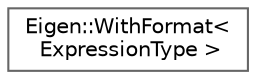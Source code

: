 digraph "类继承关系图"
{
 // LATEX_PDF_SIZE
  bgcolor="transparent";
  edge [fontname=Helvetica,fontsize=10,labelfontname=Helvetica,labelfontsize=10];
  node [fontname=Helvetica,fontsize=10,shape=box,height=0.2,width=0.4];
  rankdir="LR";
  Node0 [id="Node000000",label="Eigen::WithFormat\<\l ExpressionType \>",height=0.2,width=0.4,color="grey40", fillcolor="white", style="filled",URL="$class_eigen_1_1_with_format.html",tooltip="Pseudo expression providing matrix output with given format"];
}
